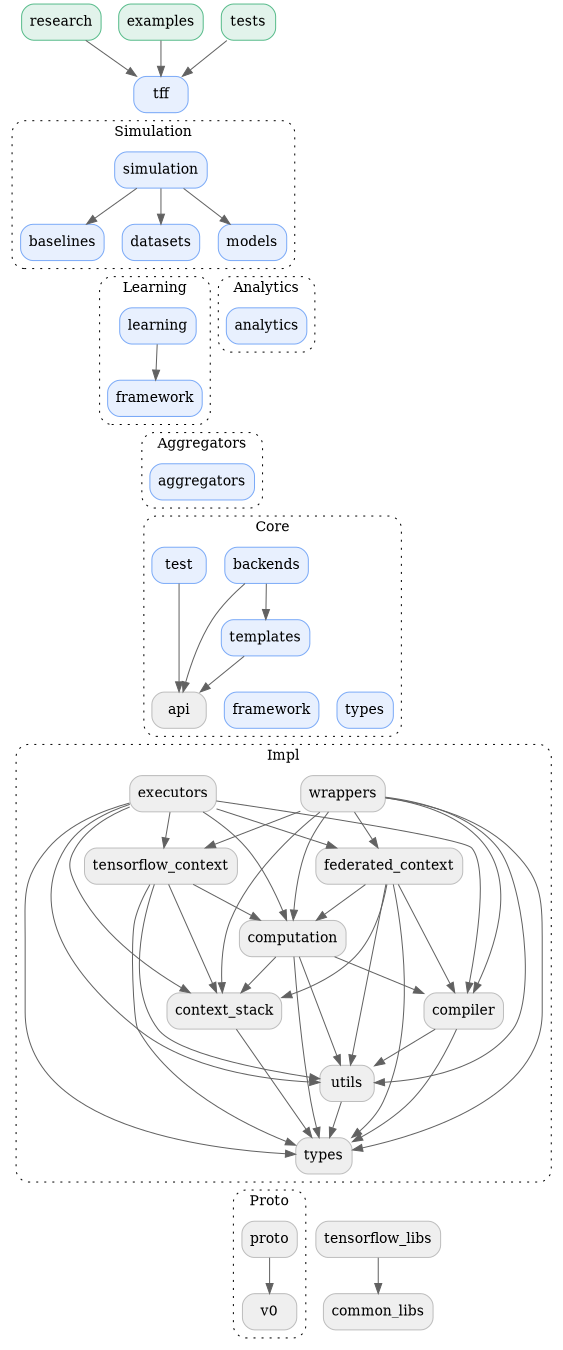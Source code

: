 digraph {
  graph [style="dotted,rounded", size="9 100"]
  node [shape="box", style="rounded,filled", fillcolor="#efefef", color="#bdbdbd"]
  edge [color="#616161"]
  newrank=true

  // Using TFF
  research -> tff
  examples -> tff
  tests -> tff

  research [href="#research" target="_parent", fillcolor="#E2F3EB", color="#57BB8A"]
  examples [href="#examples" target="_parent", fillcolor="#E2F3EB", color="#57BB8A"]
  tests [href="#tests" target="_parent", fillcolor="#E2F3EB", color="#57BB8A"]

  // TFF
  tff -> simulation [arrowhead="none", style="invisible"]

  tff [href="#tff" target="_parent", fillcolor="#E8F0FE", color="#7BAAF7"]

  // Simulation
  simulation -> simulation_baselines
  simulation -> simulation_datasets
  simulation -> simulation_models
  simulation_datasets -> learning [arrowhead="none", style="invisible"]
  simulation_datasets -> analytics [arrowhead="none", style="invisible"]

  subgraph cluster_simulation {
    graph [label="Simulation", href="#tff-simulation" target="_parent"]
    simulation [href="#tff-simulation" target="_parent", fillcolor="#E8F0FE", color="#7BAAF7"]
    simulation_baselines [label="baselines", href="#tff-simulation" target="_parent", fillcolor="#E8F0FE", color="#7BAAF7"]
    simulation_datasets [label="datasets", href="#tff-simulation" target="_parent", fillcolor="#E8F0FE", color="#7BAAF7"]
    simulation_models [label="models", href="#tff-simulation" target="_parent", fillcolor="#E8F0FE", color="#7BAAF7"]
  }

  // Learning
  learning -> learning_framework
  learning_framework -> aggregators [arrowhead="none", style="invisible"]

  subgraph cluster_learning {
    graph [label="Learning", href="#tff-learning" target="_parent"]
    learning [href="#tff-learning" target="_parent", fillcolor="#E8F0FE", color="#7BAAF7"]
    learning_framework [label="framework", href="#tff-learning" target="_parent", fillcolor="#E8F0FE", color="#7BAAF7"]
  }

  // Analytics
  analytics -> aggregators [arrowhead="none", style="invisible"]

  subgraph cluster_analytics {
    graph [label="Analytics", href="#tff-analytics" target="_parent"]
    analytics [href="#tff-analytics" target="_parent", fillcolor="#E8F0FE", color="#7BAAF7"]
  }

  // Aggregators
  aggregators -> core_backends [arrowhead="none", style="invisible"]
  aggregators -> core_test [arrowhead="none", style="invisible"]

  subgraph cluster_aggregators {
    graph [label="Aggregators", href="#tff-aggregators" target="_parent"]
    aggregators [href="#tff-learning" target="_parent", fillcolor="#E8F0FE", color="#7BAAF7"]
  }

  // Core
  core_backends -> core_api
  core_backends -> core_templates
  core_templates -> core_api
  core_test -> core_api
  core_api -> core_framework [arrowhead="none", style="invisible"]
  core_framework -> core_types [arrowhead="none", style="invisible"]

  subgraph cluster_core {
    graph [label="Core", href="#tff-core" target="_parent"]
    core_backends [label="backends", href="#tff-core" target="_parent", fillcolor="#E8F0FE", color="#7BAAF7"]
    core_templates [label="templates", href="#tff-core" target="_parent", fillcolor="#E8F0FE", color="#7BAAF7"]
    core_test [label="test", href="#tff-core" target="_parent", fillcolor="#E8F0FE", color="#7BAAF7"]
    core_api [label="api", href="#tff-core" target="_parent"]
    core_framework [label="framework", href="#tff-core" target="_parent", fillcolor="#E8F0FE", color="#7BAAF7"]
    core_types [label="types", href="#tff-types" target="_parent", fillcolor="#E8F0FE", color="#7BAAF7"]
  }

  core_api -> impl_wrappers [arrowhead="none", style="invisible"]
  core_api -> impl_executors [arrowhead="none", style="invisible"]

  // Impl
  impl_wrappers -> impl_tensorflow_context
  impl_wrappers -> impl_federated_context
  impl_wrappers -> impl_computation
  impl_wrappers -> impl_compiler
  impl_wrappers -> impl_utils
  impl_wrappers -> impl_context_stack
  impl_wrappers -> impl_types
  impl_executors -> impl_tensorflow_context
  impl_executors -> impl_federated_context
  impl_executors -> impl_computation
  impl_executors -> impl_compiler
  impl_executors -> impl_utils
  impl_executors -> impl_context_stack
  impl_executors -> impl_types
  impl_tensorflow_context -> impl_computation
  impl_tensorflow_context -> impl_utils
  impl_tensorflow_context -> impl_context_stack
  impl_tensorflow_context -> impl_types
  impl_federated_context -> impl_computation
  impl_federated_context -> impl_compiler
  impl_federated_context -> impl_utils
  impl_federated_context -> impl_context_stack
  impl_federated_context -> impl_types
  impl_computation -> impl_compiler
  impl_computation -> impl_utils
  impl_computation -> impl_context_stack
  impl_computation -> impl_types
  impl_compiler -> impl_types
  impl_compiler -> impl_utils
  impl_context_stack -> impl_types
  impl_utils -> impl_types
  impl_types -> proto [arrowhead="none", style="invisible"]
  impl_types -> tensorflow_libs [arrowhead="none", style="invisible"]

  subgraph cluster_impl {
    graph [label="Impl", href="#tff-impl" target="_parent"]
    impl_wrappers [label="wrappers", href="#tff-impl" target="_parent"]
    impl_executors [label="executors", href="#tff-impl" target="_parent"]
    impl_tensorflow_context [label="tensorflow_context", href="#tff-impl" target="_parent"]
    impl_federated_context [label="federated_context", href="#tff-impl" target="_parent"]
    impl_computation [label="computation", href="#tff-impl" target="_parent"]
    impl_compiler [label="compiler", href="#tff-impl" target="_parent"]
    impl_context_stack [label="context_stack", href="#tff-impl" target="_parent"]
    impl_utils [label="utils", href="#tff-impl" target="_parent"]
    impl_types [label="types", href="#tff-impl" target="_parent"]
  }

  // Proto
  proto -> proto_v0

  subgraph cluster_proto {
    graph [label="Proto", href="#tff-proto" target="_parent"]
    proto [href="#tff-proto" target="_parent"]
    proto_v0 [label="v0" href="#tff-proto" target="_parent"]
  }

  // Other
  tensorflow_libs [href="#tff-tensorflow-libs" target="_parent"]
  common_libs [href="#tff-common-libs" target="_parent"]
  tensorflow_libs -> common_libs

  // Layout
  {rank=same; examples, tests, research}
  {rank=same; tff}
  {rank=same; simulation}
  {rank=same; simulation_baselines, simulation_datasets, simulation_models}
  {rank=same; learning, analytics}
  {rank=same; learning_framework}
  {rank=same; aggregators}
  {rank=same; core_backends, core_test}
  {rank=same; core_templates}
  {rank=same; core_api, core_framework, core_types}
  {rank=same; impl_executors, impl_wrappers}
  {rank=same; impl_tensorflow_context, impl_federated_context}
  {rank=same; impl_computation}
  {rank=same; impl_compiler, impl_context_stack}
  {rank=same; impl_utils}
  {rank=same; impl_types}
  {rank=same; proto, tensorflow_libs}
  {rank=same; common_libs}
}
